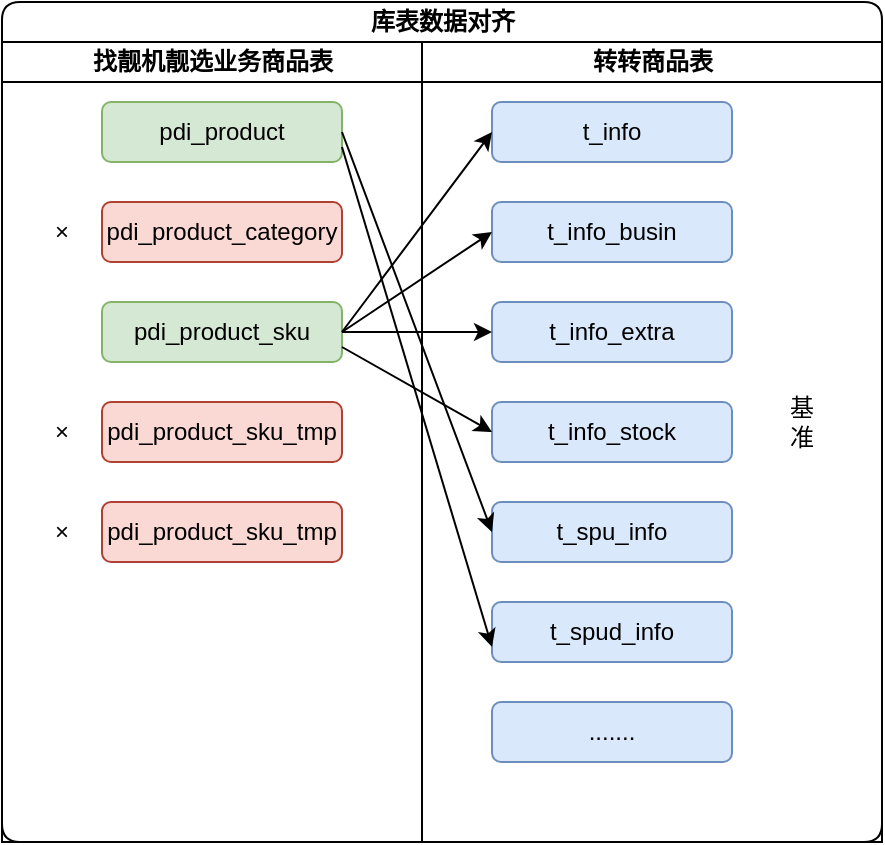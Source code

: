 <mxfile version="13.9.7" type="github">
  <diagram id="Dt-n7CvwIzoy5N6NGjfN" name="第 1 页">
    <mxGraphModel dx="2889" dy="1067" grid="1" gridSize="10" guides="1" tooltips="1" connect="1" arrows="1" fold="1" page="1" pageScale="1" pageWidth="827" pageHeight="1169" math="0" shadow="0">
      <root>
        <mxCell id="0" />
        <mxCell id="1" parent="0" />
        <mxCell id="KDakEp-u5BZa94NeNfbz-28" value="" style="group" parent="1" vertex="1" connectable="0">
          <mxGeometry x="-670" y="650" width="440" height="420" as="geometry" />
        </mxCell>
        <mxCell id="KDakEp-u5BZa94NeNfbz-2" value="库表数据对齐" style="swimlane;childLayout=stackLayout;resizeParent=1;resizeParentMax=0;startSize=20;rounded=1;shadow=0;glass=0;html=1;" parent="KDakEp-u5BZa94NeNfbz-28" vertex="1">
          <mxGeometry width="440" height="420" as="geometry" />
        </mxCell>
        <mxCell id="KDakEp-u5BZa94NeNfbz-3" value="找靓机靓选业务商品表" style="swimlane;html=1;startSize=20;" parent="KDakEp-u5BZa94NeNfbz-2" vertex="1">
          <mxGeometry y="20" width="210" height="400" as="geometry" />
        </mxCell>
        <mxCell id="KDakEp-u5BZa94NeNfbz-4" value="×" style="text;html=1;strokeColor=none;fillColor=none;align=center;verticalAlign=middle;whiteSpace=wrap;rounded=0;shadow=0;glass=0;" parent="KDakEp-u5BZa94NeNfbz-3" vertex="1">
          <mxGeometry x="10" y="235" width="40" height="20" as="geometry" />
        </mxCell>
        <mxCell id="KDakEp-u5BZa94NeNfbz-5" value="×" style="text;html=1;strokeColor=none;fillColor=none;align=center;verticalAlign=middle;whiteSpace=wrap;rounded=0;shadow=0;glass=0;" parent="KDakEp-u5BZa94NeNfbz-3" vertex="1">
          <mxGeometry x="10" y="185" width="40" height="20" as="geometry" />
        </mxCell>
        <mxCell id="KDakEp-u5BZa94NeNfbz-6" value="×" style="text;html=1;strokeColor=none;fillColor=none;align=center;verticalAlign=middle;whiteSpace=wrap;rounded=0;shadow=0;glass=0;" parent="KDakEp-u5BZa94NeNfbz-3" vertex="1">
          <mxGeometry x="10" y="85" width="40" height="20" as="geometry" />
        </mxCell>
        <mxCell id="KDakEp-u5BZa94NeNfbz-7" value="pdi_product_category" style="whiteSpace=wrap;html=1;rounded=1;shadow=0;glass=0;fillColor=#fad9d5;strokeColor=#ae4132;" parent="KDakEp-u5BZa94NeNfbz-3" vertex="1">
          <mxGeometry x="50" y="80" width="120" height="30" as="geometry" />
        </mxCell>
        <mxCell id="KDakEp-u5BZa94NeNfbz-8" value="pdi_product" style="whiteSpace=wrap;html=1;rounded=1;shadow=0;glass=0;fillColor=#d5e8d4;strokeColor=#82b366;" parent="KDakEp-u5BZa94NeNfbz-3" vertex="1">
          <mxGeometry x="50" y="30" width="120" height="30" as="geometry" />
        </mxCell>
        <mxCell id="KDakEp-u5BZa94NeNfbz-9" value="pdi_product_sku" style="whiteSpace=wrap;html=1;rounded=1;shadow=0;glass=0;fillColor=#d5e8d4;strokeColor=#82b366;" parent="KDakEp-u5BZa94NeNfbz-3" vertex="1">
          <mxGeometry x="50" y="130" width="120" height="30" as="geometry" />
        </mxCell>
        <mxCell id="KDakEp-u5BZa94NeNfbz-10" value="pdi_product_sku_tmp" style="whiteSpace=wrap;html=1;rounded=1;shadow=0;glass=0;fillColor=#fad9d5;strokeColor=#ae4132;" parent="KDakEp-u5BZa94NeNfbz-3" vertex="1">
          <mxGeometry x="50" y="180" width="120" height="30" as="geometry" />
        </mxCell>
        <mxCell id="KDakEp-u5BZa94NeNfbz-11" value="pdi_product_sku_tmp" style="whiteSpace=wrap;html=1;rounded=1;shadow=0;glass=0;fillColor=#fad9d5;strokeColor=#ae4132;" parent="KDakEp-u5BZa94NeNfbz-3" vertex="1">
          <mxGeometry x="50" y="230" width="120" height="30" as="geometry" />
        </mxCell>
        <mxCell id="KDakEp-u5BZa94NeNfbz-12" value="转转商品表" style="swimlane;html=1;startSize=20;swimlaneLine=1;" parent="KDakEp-u5BZa94NeNfbz-2" vertex="1">
          <mxGeometry x="210" y="20" width="230" height="400" as="geometry" />
        </mxCell>
        <mxCell id="KDakEp-u5BZa94NeNfbz-13" value="......." style="whiteSpace=wrap;html=1;rounded=1;shadow=0;glass=0;fillColor=#dae8fc;strokeColor=#6c8ebf;" parent="KDakEp-u5BZa94NeNfbz-12" vertex="1">
          <mxGeometry x="35" y="330" width="120" height="30" as="geometry" />
        </mxCell>
        <mxCell id="KDakEp-u5BZa94NeNfbz-14" value="t_info_busin" style="whiteSpace=wrap;html=1;rounded=1;shadow=0;glass=0;fillColor=#dae8fc;strokeColor=#6c8ebf;" parent="KDakEp-u5BZa94NeNfbz-12" vertex="1">
          <mxGeometry x="35" y="80" width="120" height="30" as="geometry" />
        </mxCell>
        <mxCell id="KDakEp-u5BZa94NeNfbz-15" value="t_info" style="whiteSpace=wrap;html=1;rounded=1;shadow=0;glass=0;fillColor=#dae8fc;strokeColor=#6c8ebf;" parent="KDakEp-u5BZa94NeNfbz-12" vertex="1">
          <mxGeometry x="35" y="30" width="120" height="30" as="geometry" />
        </mxCell>
        <mxCell id="KDakEp-u5BZa94NeNfbz-16" value="t_info_extra" style="whiteSpace=wrap;html=1;rounded=1;shadow=0;glass=0;fillColor=#dae8fc;strokeColor=#6c8ebf;" parent="KDakEp-u5BZa94NeNfbz-12" vertex="1">
          <mxGeometry x="35" y="130" width="120" height="30" as="geometry" />
        </mxCell>
        <mxCell id="KDakEp-u5BZa94NeNfbz-17" value="t_info_stock" style="whiteSpace=wrap;html=1;rounded=1;shadow=0;glass=0;fillColor=#dae8fc;strokeColor=#6c8ebf;" parent="KDakEp-u5BZa94NeNfbz-12" vertex="1">
          <mxGeometry x="35" y="180" width="120" height="30" as="geometry" />
        </mxCell>
        <mxCell id="KDakEp-u5BZa94NeNfbz-18" value="t_spu_info" style="whiteSpace=wrap;html=1;rounded=1;shadow=0;glass=0;fillColor=#dae8fc;strokeColor=#6c8ebf;" parent="KDakEp-u5BZa94NeNfbz-12" vertex="1">
          <mxGeometry x="35" y="230" width="120" height="30" as="geometry" />
        </mxCell>
        <mxCell id="KDakEp-u5BZa94NeNfbz-19" value="t_spud_info" style="whiteSpace=wrap;html=1;rounded=1;shadow=0;glass=0;fillColor=#dae8fc;strokeColor=#6c8ebf;" parent="KDakEp-u5BZa94NeNfbz-12" vertex="1">
          <mxGeometry x="35" y="280" width="120" height="30" as="geometry" />
        </mxCell>
        <mxCell id="KDakEp-u5BZa94NeNfbz-20" value="基准" style="text;html=1;strokeColor=none;fillColor=none;align=center;verticalAlign=middle;whiteSpace=wrap;rounded=0;shadow=0;glass=0;" parent="KDakEp-u5BZa94NeNfbz-12" vertex="1">
          <mxGeometry x="180" y="50" width="20" height="280" as="geometry" />
        </mxCell>
        <mxCell id="KDakEp-u5BZa94NeNfbz-21" style="orthogonalLoop=1;jettySize=auto;html=1;exitX=1;exitY=0.5;exitDx=0;exitDy=0;entryX=0;entryY=0.5;entryDx=0;entryDy=0;shadow=0;rounded=0;jumpStyle=none;" parent="KDakEp-u5BZa94NeNfbz-2" source="KDakEp-u5BZa94NeNfbz-8" target="KDakEp-u5BZa94NeNfbz-18" edge="1">
          <mxGeometry relative="1" as="geometry" />
        </mxCell>
        <mxCell id="KDakEp-u5BZa94NeNfbz-22" style="edgeStyle=none;rounded=0;jumpStyle=none;orthogonalLoop=1;jettySize=auto;html=1;entryX=0;entryY=0.5;entryDx=0;entryDy=0;shadow=0;strokeColor=#000000;" parent="KDakEp-u5BZa94NeNfbz-2" target="KDakEp-u5BZa94NeNfbz-15" edge="1">
          <mxGeometry relative="1" as="geometry">
            <mxPoint x="170" y="165" as="sourcePoint" />
          </mxGeometry>
        </mxCell>
        <mxCell id="KDakEp-u5BZa94NeNfbz-23" style="edgeStyle=none;rounded=0;jumpStyle=none;orthogonalLoop=1;jettySize=auto;html=1;entryX=0;entryY=0.5;entryDx=0;entryDy=0;shadow=0;strokeColor=#000000;" parent="KDakEp-u5BZa94NeNfbz-2" target="KDakEp-u5BZa94NeNfbz-14" edge="1">
          <mxGeometry relative="1" as="geometry">
            <mxPoint x="170" y="165" as="sourcePoint" />
          </mxGeometry>
        </mxCell>
        <mxCell id="KDakEp-u5BZa94NeNfbz-24" style="edgeStyle=none;rounded=0;jumpStyle=none;orthogonalLoop=1;jettySize=auto;html=1;exitX=1;exitY=0.5;exitDx=0;exitDy=0;entryX=0;entryY=0.5;entryDx=0;entryDy=0;shadow=0;strokeColor=#000000;" parent="KDakEp-u5BZa94NeNfbz-2" source="KDakEp-u5BZa94NeNfbz-9" target="KDakEp-u5BZa94NeNfbz-16" edge="1">
          <mxGeometry relative="1" as="geometry" />
        </mxCell>
        <mxCell id="KDakEp-u5BZa94NeNfbz-25" style="edgeStyle=none;rounded=0;jumpStyle=none;orthogonalLoop=1;jettySize=auto;html=1;exitX=1;exitY=0.75;exitDx=0;exitDy=0;entryX=0;entryY=0.5;entryDx=0;entryDy=0;shadow=0;strokeColor=#000000;" parent="KDakEp-u5BZa94NeNfbz-2" source="KDakEp-u5BZa94NeNfbz-9" target="KDakEp-u5BZa94NeNfbz-17" edge="1">
          <mxGeometry relative="1" as="geometry" />
        </mxCell>
        <mxCell id="KDakEp-u5BZa94NeNfbz-26" style="edgeStyle=none;rounded=0;jumpStyle=none;orthogonalLoop=1;jettySize=auto;html=1;exitX=1;exitY=0.75;exitDx=0;exitDy=0;entryX=0;entryY=0.75;entryDx=0;entryDy=0;shadow=0;strokeColor=#000000;" parent="KDakEp-u5BZa94NeNfbz-2" source="KDakEp-u5BZa94NeNfbz-8" target="KDakEp-u5BZa94NeNfbz-19" edge="1">
          <mxGeometry relative="1" as="geometry" />
        </mxCell>
      </root>
    </mxGraphModel>
  </diagram>
</mxfile>

